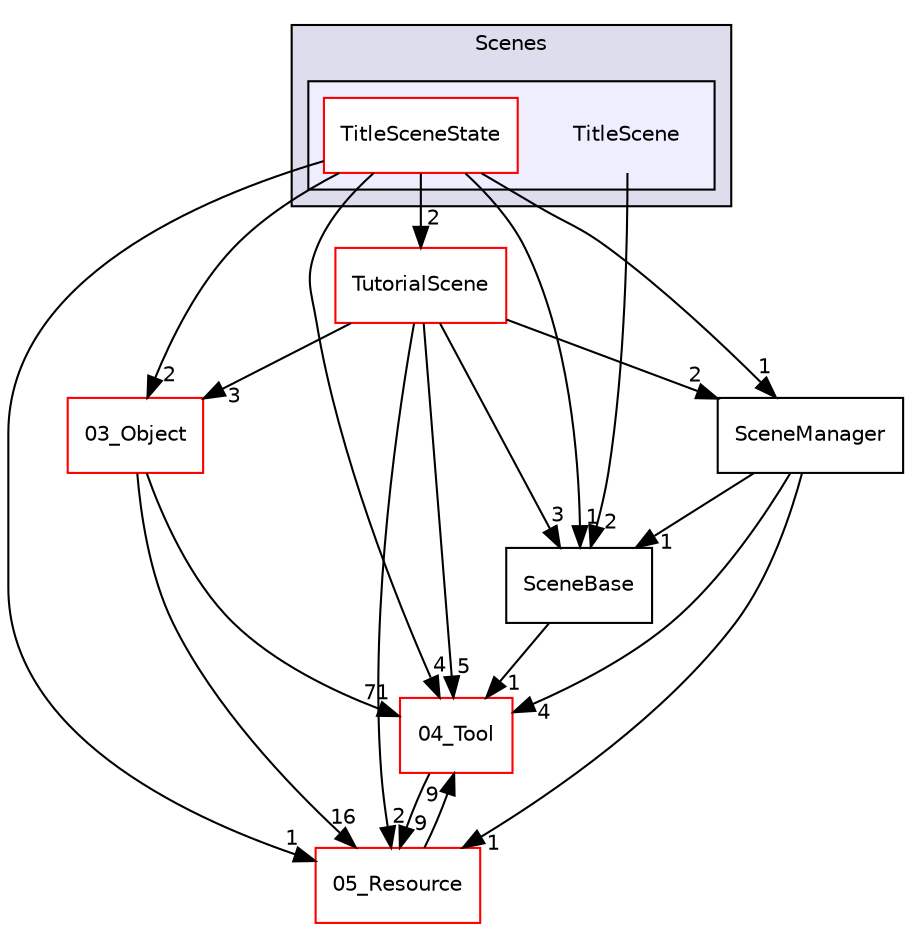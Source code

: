 digraph "C:/HAL/PG関係/03_作成プログラム/03_HAL授業/就職作品/Project/source/02_Scene/Scenes/TitleScene" {
  compound=true
  node [ fontsize="10", fontname="Helvetica"];
  edge [ labelfontsize="10", labelfontname="Helvetica"];
  subgraph clusterdir_194f07b1e352dc249d6ff85064eb2dd5 {
    graph [ bgcolor="#ddddee", pencolor="black", label="Scenes" fontname="Helvetica", fontsize="10", URL="dir_194f07b1e352dc249d6ff85064eb2dd5.html"]
  subgraph clusterdir_52c15355715f8ee7c129bc35f8484780 {
    graph [ bgcolor="#eeeeff", pencolor="black", label="" URL="dir_52c15355715f8ee7c129bc35f8484780.html"];
    dir_52c15355715f8ee7c129bc35f8484780 [shape=plaintext label="TitleScene"];
    dir_4f5b70d7e9be5c21dbf2460789bbcb42 [shape=box label="TitleSceneState" color="red" fillcolor="white" style="filled" URL="dir_4f5b70d7e9be5c21dbf2460789bbcb42.html"];
  }
  }
  dir_b0e70bc53ec7a5495699a9078a4a2f93 [shape=box label="03_Object" fillcolor="white" style="filled" color="red" URL="dir_b0e70bc53ec7a5495699a9078a4a2f93.html"];
  dir_62b08ef7ae86b6920ebead2e737e590c [shape=box label="TutorialScene" fillcolor="white" style="filled" color="red" URL="dir_62b08ef7ae86b6920ebead2e737e590c.html"];
  dir_6e58c436369e4a795ef16d3c489c4702 [shape=box label="05_Resource" fillcolor="white" style="filled" color="red" URL="dir_6e58c436369e4a795ef16d3c489c4702.html"];
  dir_8aa962ecbf640e466ad96d63abe85453 [shape=box label="SceneManager" URL="dir_8aa962ecbf640e466ad96d63abe85453.html"];
  dir_48bb4aacea20c6a8378e1408d864b090 [shape=box label="04_Tool" fillcolor="white" style="filled" color="red" URL="dir_48bb4aacea20c6a8378e1408d864b090.html"];
  dir_b3919f6d615a3952fcf5dafaeefedb63 [shape=box label="SceneBase" URL="dir_b3919f6d615a3952fcf5dafaeefedb63.html"];
  dir_b0e70bc53ec7a5495699a9078a4a2f93->dir_6e58c436369e4a795ef16d3c489c4702 [headlabel="16", labeldistance=1.5 headhref="dir_000027_000158.html"];
  dir_b0e70bc53ec7a5495699a9078a4a2f93->dir_48bb4aacea20c6a8378e1408d864b090 [headlabel="71", labeldistance=1.5 headhref="dir_000027_000080.html"];
  dir_62b08ef7ae86b6920ebead2e737e590c->dir_b0e70bc53ec7a5495699a9078a4a2f93 [headlabel="3", labeldistance=1.5 headhref="dir_000023_000027.html"];
  dir_62b08ef7ae86b6920ebead2e737e590c->dir_6e58c436369e4a795ef16d3c489c4702 [headlabel="2", labeldistance=1.5 headhref="dir_000023_000158.html"];
  dir_62b08ef7ae86b6920ebead2e737e590c->dir_8aa962ecbf640e466ad96d63abe85453 [headlabel="2", labeldistance=1.5 headhref="dir_000023_000012.html"];
  dir_62b08ef7ae86b6920ebead2e737e590c->dir_48bb4aacea20c6a8378e1408d864b090 [headlabel="5", labeldistance=1.5 headhref="dir_000023_000080.html"];
  dir_62b08ef7ae86b6920ebead2e737e590c->dir_b3919f6d615a3952fcf5dafaeefedb63 [headlabel="3", labeldistance=1.5 headhref="dir_000023_000011.html"];
  dir_6e58c436369e4a795ef16d3c489c4702->dir_48bb4aacea20c6a8378e1408d864b090 [headlabel="9", labeldistance=1.5 headhref="dir_000158_000080.html"];
  dir_8aa962ecbf640e466ad96d63abe85453->dir_6e58c436369e4a795ef16d3c489c4702 [headlabel="1", labeldistance=1.5 headhref="dir_000012_000158.html"];
  dir_8aa962ecbf640e466ad96d63abe85453->dir_48bb4aacea20c6a8378e1408d864b090 [headlabel="4", labeldistance=1.5 headhref="dir_000012_000080.html"];
  dir_8aa962ecbf640e466ad96d63abe85453->dir_b3919f6d615a3952fcf5dafaeefedb63 [headlabel="1", labeldistance=1.5 headhref="dir_000012_000011.html"];
  dir_4f5b70d7e9be5c21dbf2460789bbcb42->dir_b0e70bc53ec7a5495699a9078a4a2f93 [headlabel="2", labeldistance=1.5 headhref="dir_000021_000027.html"];
  dir_4f5b70d7e9be5c21dbf2460789bbcb42->dir_62b08ef7ae86b6920ebead2e737e590c [headlabel="2", labeldistance=1.5 headhref="dir_000021_000023.html"];
  dir_4f5b70d7e9be5c21dbf2460789bbcb42->dir_6e58c436369e4a795ef16d3c489c4702 [headlabel="1", labeldistance=1.5 headhref="dir_000021_000158.html"];
  dir_4f5b70d7e9be5c21dbf2460789bbcb42->dir_8aa962ecbf640e466ad96d63abe85453 [headlabel="1", labeldistance=1.5 headhref="dir_000021_000012.html"];
  dir_4f5b70d7e9be5c21dbf2460789bbcb42->dir_48bb4aacea20c6a8378e1408d864b090 [headlabel="4", labeldistance=1.5 headhref="dir_000021_000080.html"];
  dir_4f5b70d7e9be5c21dbf2460789bbcb42->dir_b3919f6d615a3952fcf5dafaeefedb63 [headlabel="1", labeldistance=1.5 headhref="dir_000021_000011.html"];
  dir_52c15355715f8ee7c129bc35f8484780->dir_b3919f6d615a3952fcf5dafaeefedb63 [headlabel="2", labeldistance=1.5 headhref="dir_000020_000011.html"];
  dir_48bb4aacea20c6a8378e1408d864b090->dir_6e58c436369e4a795ef16d3c489c4702 [headlabel="9", labeldistance=1.5 headhref="dir_000080_000158.html"];
  dir_b3919f6d615a3952fcf5dafaeefedb63->dir_48bb4aacea20c6a8378e1408d864b090 [headlabel="1", labeldistance=1.5 headhref="dir_000011_000080.html"];
}
